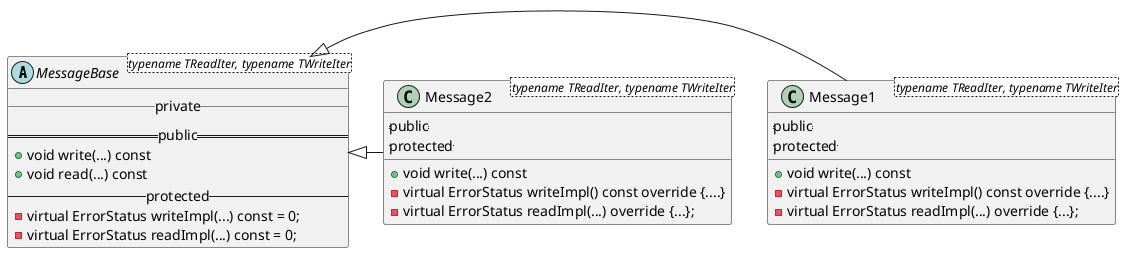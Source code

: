 @startuml
abstract class MessageBase <typename TReadIter, typename TWriteIter>{
  __ private __
  == public ==
  + void write(...) const 
  + void read(...) const 
  -- protected --
  - virtual ErrorStatus writeImpl(...) const = 0;
  - virtual ErrorStatus readImpl(...) const = 0;
}

class Message1 <typename TReadIter, typename TWriteIter>{

  ==public==
  + void write(...) const
  --protected--
  - virtual ErrorStatus writeImpl() const override {....}
  - virtual ErrorStatus readImpl(...) override {...}; 
}

class Message2 <typename TReadIter, typename TWriteIter>{

  ==public==
  + void write(...) const
  --protected--
  - virtual ErrorStatus writeImpl() const override {....}
  - virtual ErrorStatus readImpl(...) override {...}; 
}

MessageBase <|- Message1
MessageBase <|- Message2
@enduml